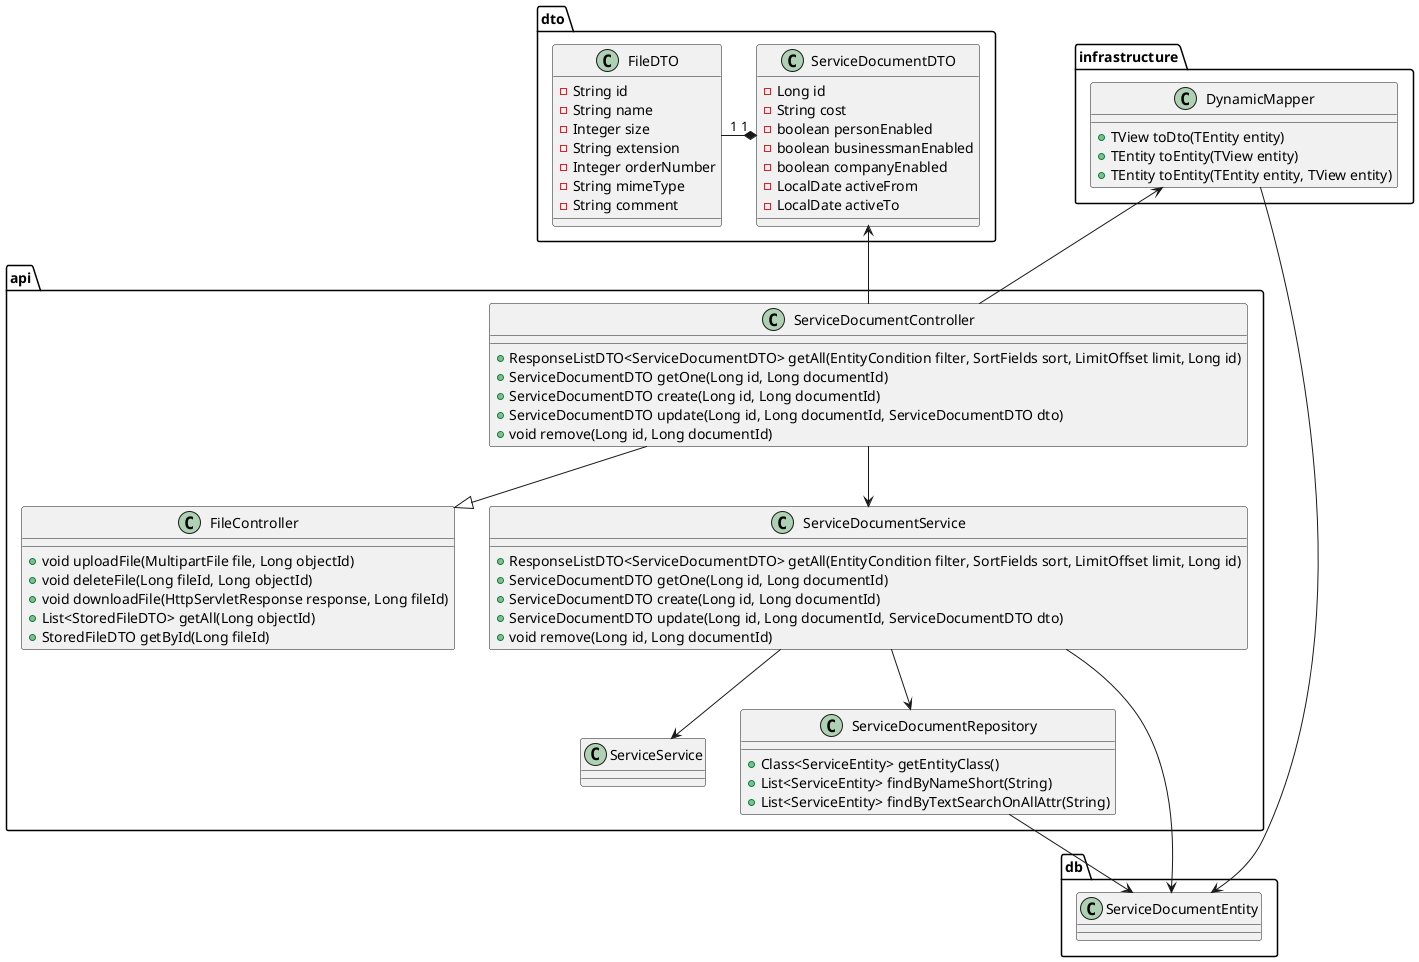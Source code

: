 @startuml
page 4x1
top to bottom direction
class api.FileController {
  + void uploadFile(MultipartFile file, Long objectId)
  + void deleteFile(Long fileId, Long objectId)
  + void downloadFile(HttpServletResponse response, Long fileId)
  + List<StoredFileDTO> getAll(Long objectId)
  + StoredFileDTO getById(Long fileId)
}

class api.ServiceDocumentController {
  + ResponseListDTO<ServiceDocumentDTO> getAll(EntityCondition filter, SortFields sort, LimitOffset limit, Long id)
  + ServiceDocumentDTO getOne(Long id, Long documentId)
  + ServiceDocumentDTO create(Long id, Long documentId)
  + ServiceDocumentDTO update(Long id, Long documentId, ServiceDocumentDTO dto)
  + void remove(Long id, Long documentId)
}
class api.ServiceService {

}

class api.ServiceDocumentService {
   + ResponseListDTO<ServiceDocumentDTO> getAll(EntityCondition filter, SortFields sort, LimitOffset limit, Long id)
   + ServiceDocumentDTO getOne(Long id, Long documentId)
   + ServiceDocumentDTO create(Long id, Long documentId)
   + ServiceDocumentDTO update(Long id, Long documentId, ServiceDocumentDTO dto)
   + void remove(Long id, Long documentId)
}

class infrastructure.DynamicMapper {
  + TView toDto(TEntity entity)
  + TEntity toEntity(TView entity)
  + TEntity toEntity(TEntity entity, TView entity)
}

class dto.ServiceDocumentDTO {
- Long id
- String cost
- boolean personEnabled
- boolean businessmanEnabled
- boolean companyEnabled
- LocalDate activeFrom
- LocalDate activeTo
}

class dto.FileDTO {
- String id
- String name
- Integer size
- String extension
- Integer orderNumber
- String mimeType
- String comment
}
ServiceDocumentDTO "1" *-l- "1" FileDTO


class api.ServiceDocumentRepository {
+ Class<ServiceEntity> getEntityClass()
+ List<ServiceEntity> findByNameShort(String)
+ List<ServiceEntity> findByTextSearchOnAllAttr(String)
}

class db.ServiceDocumentEntity {
}

ServiceDocumentController --|> FileController

ServiceDocumentController -u-> ServiceDocumentDTO
ServiceDocumentController --> ServiceDocumentService
ServiceDocumentController -u-> DynamicMapper
ServiceDocumentService --> ServiceDocumentRepository
ServiceDocumentRepository --> ServiceDocumentEntity
ServiceDocumentService --> ServiceDocumentEntity
DynamicMapper --> ServiceDocumentEntity
ServiceDocumentService --> ServiceService

@enduml